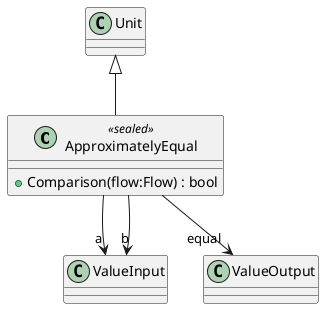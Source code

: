 @startuml
class ApproximatelyEqual <<sealed>> {
    + Comparison(flow:Flow) : bool
}
Unit <|-- ApproximatelyEqual
ApproximatelyEqual --> "a" ValueInput
ApproximatelyEqual --> "b" ValueInput
ApproximatelyEqual --> "equal" ValueOutput
@enduml
